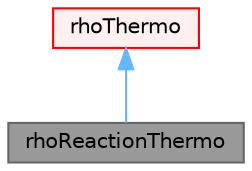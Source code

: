 digraph "rhoReactionThermo"
{
 // LATEX_PDF_SIZE
  bgcolor="transparent";
  edge [fontname=Helvetica,fontsize=10,labelfontname=Helvetica,labelfontsize=10];
  node [fontname=Helvetica,fontsize=10,shape=box,height=0.2,width=0.4];
  Node1 [id="Node000001",label="rhoReactionThermo",height=0.2,width=0.4,color="gray40", fillcolor="grey60", style="filled", fontcolor="black",tooltip="Foam::rhoReactionThermo."];
  Node2 -> Node1 [id="edge1_Node000001_Node000002",dir="back",color="steelblue1",style="solid",tooltip=" "];
  Node2 [id="Node000002",label="rhoThermo",height=0.2,width=0.4,color="red", fillcolor="#FFF0F0", style="filled",URL="$classFoam_1_1rhoThermo.html",tooltip="Basic thermodynamic properties based on density."];
}
